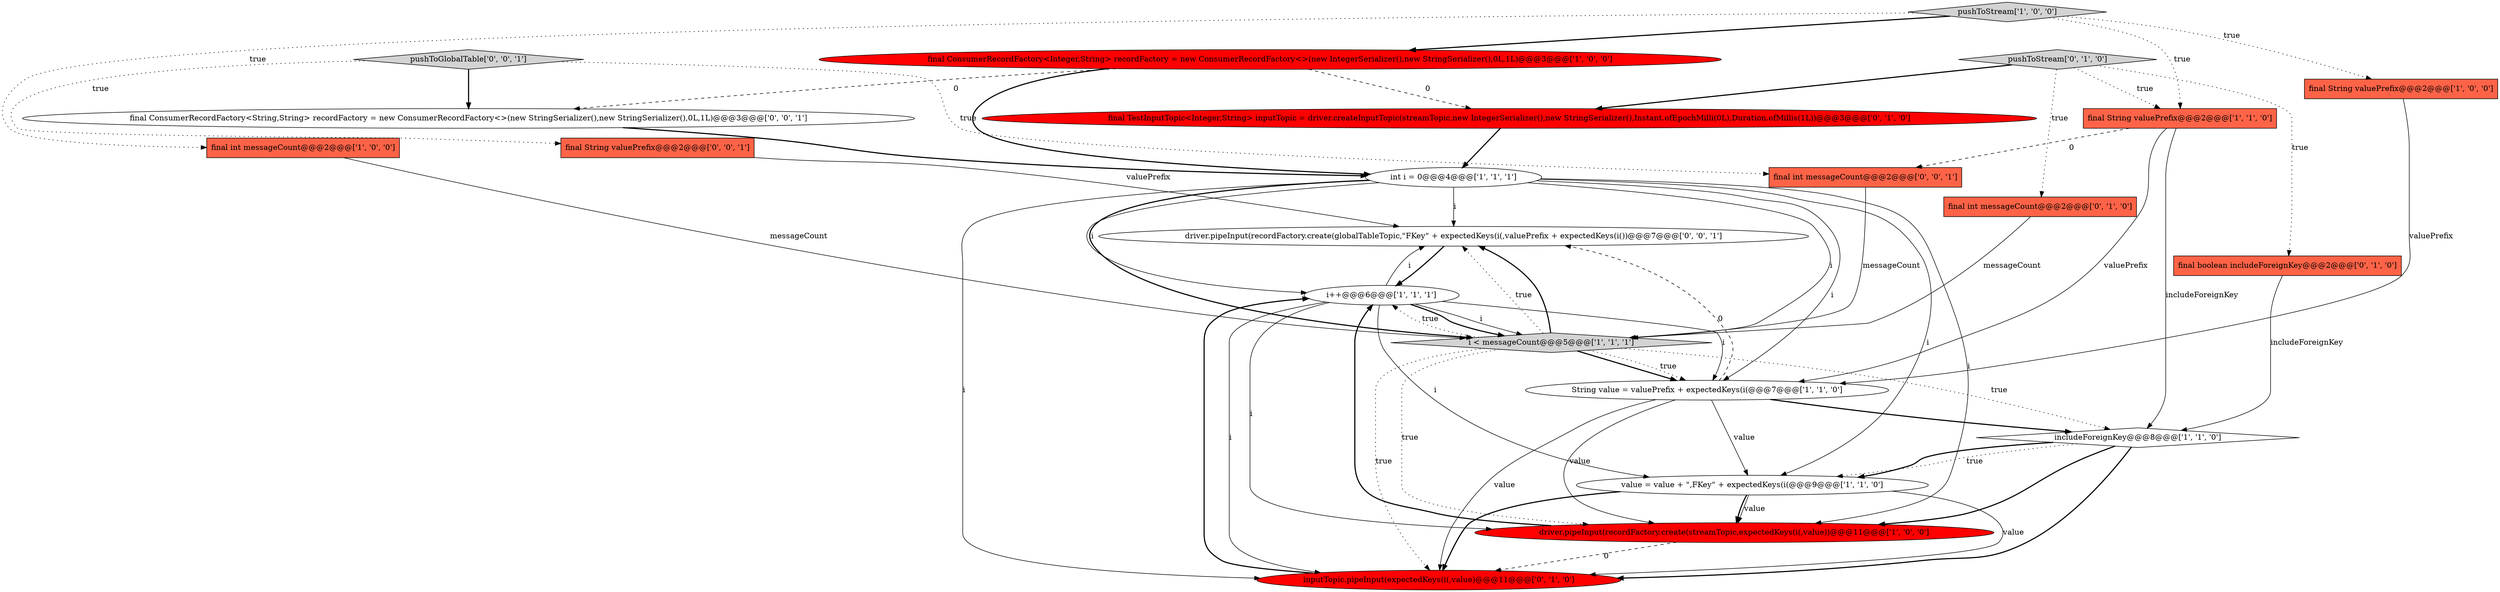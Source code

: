 digraph {
19 [style = filled, label = "driver.pipeInput(recordFactory.create(globalTableTopic,\"FKey\" + expectedKeys(i(,valuePrefix + expectedKeys(i())@@@7@@@['0', '0', '1']", fillcolor = white, shape = ellipse image = "AAA0AAABBB3BBB"];
6 [style = filled, label = "final String valuePrefix@@@2@@@['1', '0', '0']", fillcolor = tomato, shape = box image = "AAA0AAABBB1BBB"];
17 [style = filled, label = "final String valuePrefix@@@2@@@['0', '0', '1']", fillcolor = tomato, shape = box image = "AAA0AAABBB3BBB"];
13 [style = filled, label = "final TestInputTopic<Integer,String> inputTopic = driver.createInputTopic(streamTopic,new IntegerSerializer(),new StringSerializer(),Instant.ofEpochMilli(0L),Duration.ofMillis(1L))@@@3@@@['0', '1', '0']", fillcolor = red, shape = ellipse image = "AAA1AAABBB2BBB"];
3 [style = filled, label = "i < messageCount@@@5@@@['1', '1', '1']", fillcolor = lightgray, shape = diamond image = "AAA0AAABBB1BBB"];
21 [style = filled, label = "final ConsumerRecordFactory<String,String> recordFactory = new ConsumerRecordFactory<>(new StringSerializer(),new StringSerializer(),0L,1L)@@@3@@@['0', '0', '1']", fillcolor = white, shape = ellipse image = "AAA0AAABBB3BBB"];
8 [style = filled, label = "final ConsumerRecordFactory<Integer,String> recordFactory = new ConsumerRecordFactory<>(new IntegerSerializer(),new StringSerializer(),0L,1L)@@@3@@@['1', '0', '0']", fillcolor = red, shape = ellipse image = "AAA1AAABBB1BBB"];
7 [style = filled, label = "value = value + \",FKey\" + expectedKeys(i(@@@9@@@['1', '1', '0']", fillcolor = white, shape = ellipse image = "AAA0AAABBB1BBB"];
5 [style = filled, label = "final int messageCount@@@2@@@['1', '0', '0']", fillcolor = tomato, shape = box image = "AAA0AAABBB1BBB"];
2 [style = filled, label = "pushToStream['1', '0', '0']", fillcolor = lightgray, shape = diamond image = "AAA0AAABBB1BBB"];
0 [style = filled, label = "int i = 0@@@4@@@['1', '1', '1']", fillcolor = white, shape = ellipse image = "AAA0AAABBB1BBB"];
18 [style = filled, label = "pushToGlobalTable['0', '0', '1']", fillcolor = lightgray, shape = diamond image = "AAA0AAABBB3BBB"];
4 [style = filled, label = "driver.pipeInput(recordFactory.create(streamTopic,expectedKeys(i(,value))@@@11@@@['1', '0', '0']", fillcolor = red, shape = ellipse image = "AAA1AAABBB1BBB"];
15 [style = filled, label = "final int messageCount@@@2@@@['0', '1', '0']", fillcolor = tomato, shape = box image = "AAA0AAABBB2BBB"];
16 [style = filled, label = "inputTopic.pipeInput(expectedKeys(i(,value)@@@11@@@['0', '1', '0']", fillcolor = red, shape = ellipse image = "AAA1AAABBB2BBB"];
10 [style = filled, label = "final String valuePrefix@@@2@@@['1', '1', '0']", fillcolor = tomato, shape = box image = "AAA0AAABBB1BBB"];
11 [style = filled, label = "i++@@@6@@@['1', '1', '1']", fillcolor = white, shape = ellipse image = "AAA0AAABBB1BBB"];
14 [style = filled, label = "final boolean includeForeignKey@@@2@@@['0', '1', '0']", fillcolor = tomato, shape = box image = "AAA0AAABBB2BBB"];
1 [style = filled, label = "String value = valuePrefix + expectedKeys(i(@@@7@@@['1', '1', '0']", fillcolor = white, shape = ellipse image = "AAA0AAABBB1BBB"];
9 [style = filled, label = "includeForeignKey@@@8@@@['1', '1', '0']", fillcolor = white, shape = diamond image = "AAA0AAABBB1BBB"];
12 [style = filled, label = "pushToStream['0', '1', '0']", fillcolor = lightgray, shape = diamond image = "AAA0AAABBB2BBB"];
20 [style = filled, label = "final int messageCount@@@2@@@['0', '0', '1']", fillcolor = tomato, shape = box image = "AAA0AAABBB3BBB"];
5->3 [style = solid, label="messageCount"];
0->3 [style = bold, label=""];
3->11 [style = dotted, label="true"];
10->1 [style = solid, label="valuePrefix"];
2->10 [style = dotted, label="true"];
10->9 [style = solid, label="includeForeignKey"];
16->11 [style = bold, label=""];
1->16 [style = solid, label="value"];
4->16 [style = dashed, label="0"];
11->4 [style = solid, label="i"];
3->1 [style = bold, label=""];
21->0 [style = bold, label=""];
0->1 [style = solid, label="i"];
9->4 [style = bold, label=""];
11->1 [style = solid, label="i"];
1->19 [style = dashed, label="0"];
7->16 [style = solid, label="value"];
12->15 [style = dotted, label="true"];
3->4 [style = dotted, label="true"];
1->4 [style = solid, label="value"];
11->3 [style = solid, label="i"];
11->7 [style = solid, label="i"];
19->11 [style = bold, label=""];
7->4 [style = bold, label=""];
0->4 [style = solid, label="i"];
3->9 [style = dotted, label="true"];
18->20 [style = dotted, label="true"];
9->7 [style = bold, label=""];
8->21 [style = dashed, label="0"];
11->16 [style = solid, label="i"];
9->16 [style = bold, label=""];
1->9 [style = bold, label=""];
8->13 [style = dashed, label="0"];
8->0 [style = bold, label=""];
12->13 [style = bold, label=""];
1->7 [style = solid, label="value"];
12->14 [style = dotted, label="true"];
3->19 [style = dotted, label="true"];
17->19 [style = solid, label="valuePrefix"];
12->10 [style = dotted, label="true"];
3->19 [style = bold, label=""];
7->4 [style = solid, label="value"];
0->16 [style = solid, label="i"];
11->3 [style = bold, label=""];
2->6 [style = dotted, label="true"];
11->19 [style = solid, label="i"];
0->11 [style = solid, label="i"];
0->3 [style = solid, label="i"];
7->16 [style = bold, label=""];
14->9 [style = solid, label="includeForeignKey"];
10->20 [style = dashed, label="0"];
20->3 [style = solid, label="messageCount"];
6->1 [style = solid, label="valuePrefix"];
18->17 [style = dotted, label="true"];
0->19 [style = solid, label="i"];
18->21 [style = bold, label=""];
9->7 [style = dotted, label="true"];
2->5 [style = dotted, label="true"];
4->11 [style = bold, label=""];
3->1 [style = dotted, label="true"];
3->16 [style = dotted, label="true"];
0->7 [style = solid, label="i"];
2->8 [style = bold, label=""];
13->0 [style = bold, label=""];
15->3 [style = solid, label="messageCount"];
}
